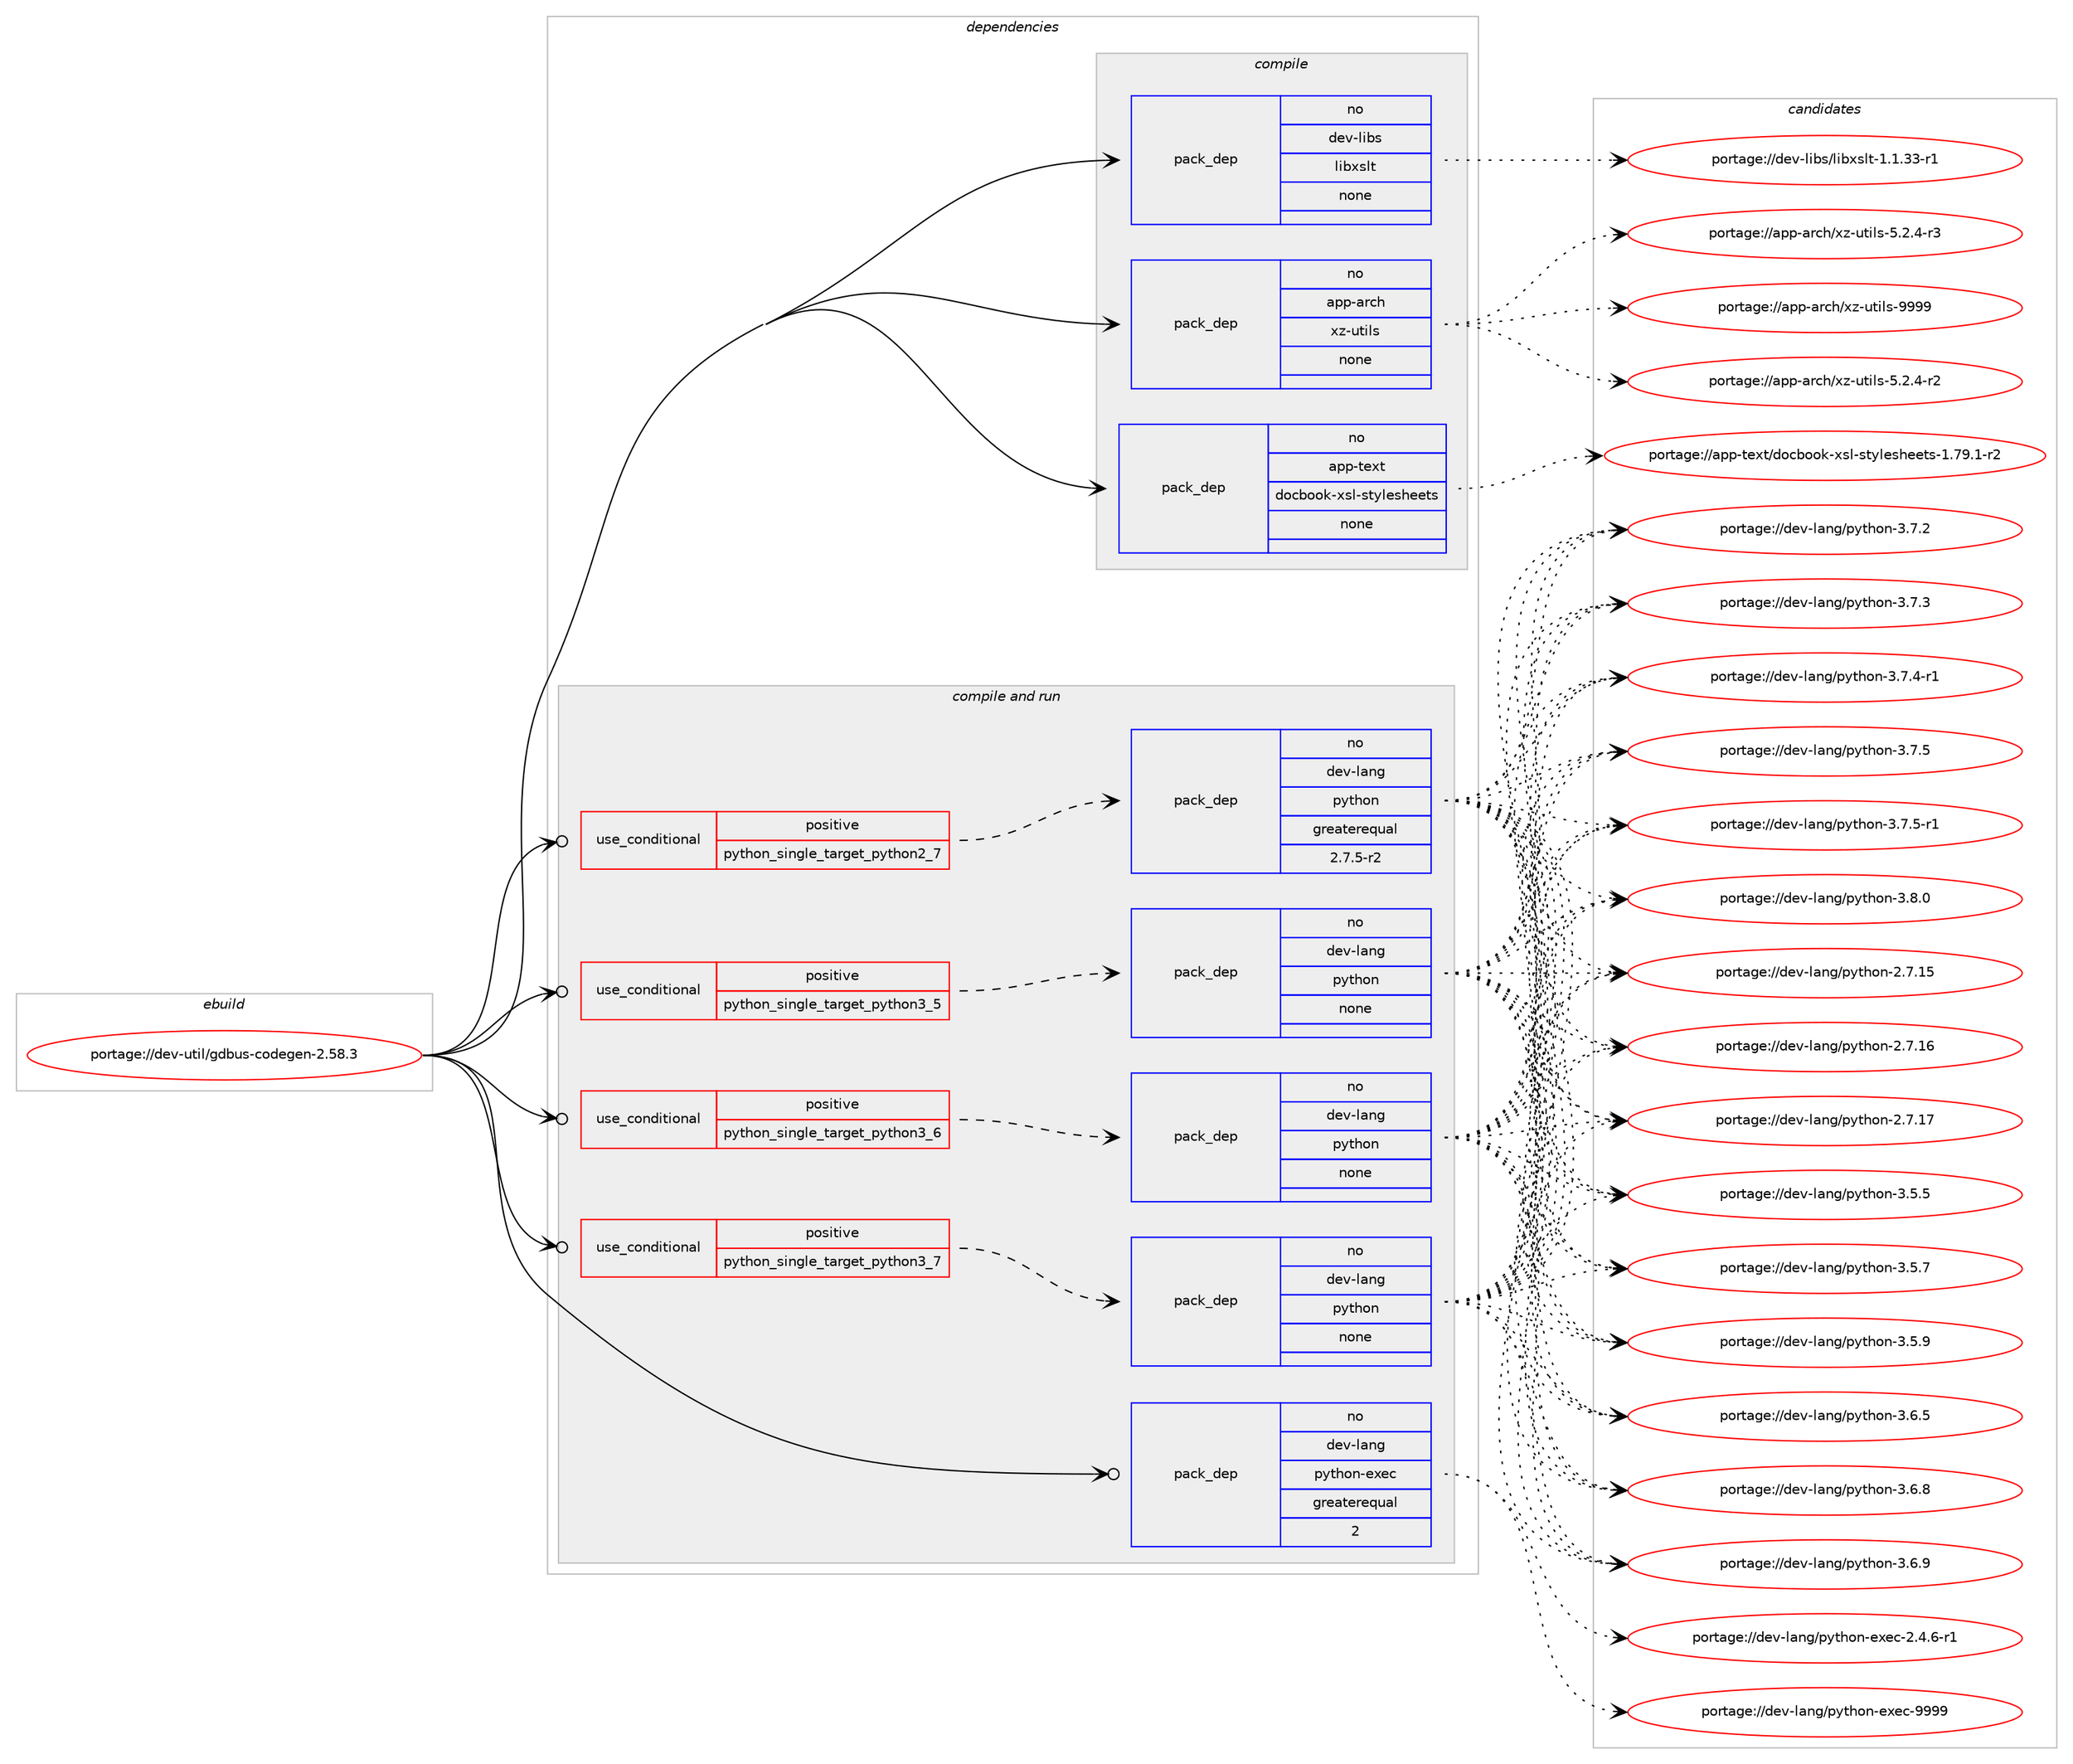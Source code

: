 digraph prolog {

# *************
# Graph options
# *************

newrank=true;
concentrate=true;
compound=true;
graph [rankdir=LR,fontname=Helvetica,fontsize=10,ranksep=1.5];#, ranksep=2.5, nodesep=0.2];
edge  [arrowhead=vee];
node  [fontname=Helvetica,fontsize=10];

# **********
# The ebuild
# **********

subgraph cluster_leftcol {
color=gray;
rank=same;
label=<<i>ebuild</i>>;
id [label="portage://dev-util/gdbus-codegen-2.58.3", color=red, width=4, href="../dev-util/gdbus-codegen-2.58.3.svg"];
}

# ****************
# The dependencies
# ****************

subgraph cluster_midcol {
color=gray;
label=<<i>dependencies</i>>;
subgraph cluster_compile {
fillcolor="#eeeeee";
style=filled;
label=<<i>compile</i>>;
subgraph pack187449 {
dependency262251 [label=<<TABLE BORDER="0" CELLBORDER="1" CELLSPACING="0" CELLPADDING="4" WIDTH="220"><TR><TD ROWSPAN="6" CELLPADDING="30">pack_dep</TD></TR><TR><TD WIDTH="110">no</TD></TR><TR><TD>app-arch</TD></TR><TR><TD>xz-utils</TD></TR><TR><TD>none</TD></TR><TR><TD></TD></TR></TABLE>>, shape=none, color=blue];
}
id:e -> dependency262251:w [weight=20,style="solid",arrowhead="vee"];
subgraph pack187450 {
dependency262252 [label=<<TABLE BORDER="0" CELLBORDER="1" CELLSPACING="0" CELLPADDING="4" WIDTH="220"><TR><TD ROWSPAN="6" CELLPADDING="30">pack_dep</TD></TR><TR><TD WIDTH="110">no</TD></TR><TR><TD>app-text</TD></TR><TR><TD>docbook-xsl-stylesheets</TD></TR><TR><TD>none</TD></TR><TR><TD></TD></TR></TABLE>>, shape=none, color=blue];
}
id:e -> dependency262252:w [weight=20,style="solid",arrowhead="vee"];
subgraph pack187451 {
dependency262253 [label=<<TABLE BORDER="0" CELLBORDER="1" CELLSPACING="0" CELLPADDING="4" WIDTH="220"><TR><TD ROWSPAN="6" CELLPADDING="30">pack_dep</TD></TR><TR><TD WIDTH="110">no</TD></TR><TR><TD>dev-libs</TD></TR><TR><TD>libxslt</TD></TR><TR><TD>none</TD></TR><TR><TD></TD></TR></TABLE>>, shape=none, color=blue];
}
id:e -> dependency262253:w [weight=20,style="solid",arrowhead="vee"];
}
subgraph cluster_compileandrun {
fillcolor="#eeeeee";
style=filled;
label=<<i>compile and run</i>>;
subgraph cond71154 {
dependency262254 [label=<<TABLE BORDER="0" CELLBORDER="1" CELLSPACING="0" CELLPADDING="4"><TR><TD ROWSPAN="3" CELLPADDING="10">use_conditional</TD></TR><TR><TD>positive</TD></TR><TR><TD>python_single_target_python2_7</TD></TR></TABLE>>, shape=none, color=red];
subgraph pack187452 {
dependency262255 [label=<<TABLE BORDER="0" CELLBORDER="1" CELLSPACING="0" CELLPADDING="4" WIDTH="220"><TR><TD ROWSPAN="6" CELLPADDING="30">pack_dep</TD></TR><TR><TD WIDTH="110">no</TD></TR><TR><TD>dev-lang</TD></TR><TR><TD>python</TD></TR><TR><TD>greaterequal</TD></TR><TR><TD>2.7.5-r2</TD></TR></TABLE>>, shape=none, color=blue];
}
dependency262254:e -> dependency262255:w [weight=20,style="dashed",arrowhead="vee"];
}
id:e -> dependency262254:w [weight=20,style="solid",arrowhead="odotvee"];
subgraph cond71155 {
dependency262256 [label=<<TABLE BORDER="0" CELLBORDER="1" CELLSPACING="0" CELLPADDING="4"><TR><TD ROWSPAN="3" CELLPADDING="10">use_conditional</TD></TR><TR><TD>positive</TD></TR><TR><TD>python_single_target_python3_5</TD></TR></TABLE>>, shape=none, color=red];
subgraph pack187453 {
dependency262257 [label=<<TABLE BORDER="0" CELLBORDER="1" CELLSPACING="0" CELLPADDING="4" WIDTH="220"><TR><TD ROWSPAN="6" CELLPADDING="30">pack_dep</TD></TR><TR><TD WIDTH="110">no</TD></TR><TR><TD>dev-lang</TD></TR><TR><TD>python</TD></TR><TR><TD>none</TD></TR><TR><TD></TD></TR></TABLE>>, shape=none, color=blue];
}
dependency262256:e -> dependency262257:w [weight=20,style="dashed",arrowhead="vee"];
}
id:e -> dependency262256:w [weight=20,style="solid",arrowhead="odotvee"];
subgraph cond71156 {
dependency262258 [label=<<TABLE BORDER="0" CELLBORDER="1" CELLSPACING="0" CELLPADDING="4"><TR><TD ROWSPAN="3" CELLPADDING="10">use_conditional</TD></TR><TR><TD>positive</TD></TR><TR><TD>python_single_target_python3_6</TD></TR></TABLE>>, shape=none, color=red];
subgraph pack187454 {
dependency262259 [label=<<TABLE BORDER="0" CELLBORDER="1" CELLSPACING="0" CELLPADDING="4" WIDTH="220"><TR><TD ROWSPAN="6" CELLPADDING="30">pack_dep</TD></TR><TR><TD WIDTH="110">no</TD></TR><TR><TD>dev-lang</TD></TR><TR><TD>python</TD></TR><TR><TD>none</TD></TR><TR><TD></TD></TR></TABLE>>, shape=none, color=blue];
}
dependency262258:e -> dependency262259:w [weight=20,style="dashed",arrowhead="vee"];
}
id:e -> dependency262258:w [weight=20,style="solid",arrowhead="odotvee"];
subgraph cond71157 {
dependency262260 [label=<<TABLE BORDER="0" CELLBORDER="1" CELLSPACING="0" CELLPADDING="4"><TR><TD ROWSPAN="3" CELLPADDING="10">use_conditional</TD></TR><TR><TD>positive</TD></TR><TR><TD>python_single_target_python3_7</TD></TR></TABLE>>, shape=none, color=red];
subgraph pack187455 {
dependency262261 [label=<<TABLE BORDER="0" CELLBORDER="1" CELLSPACING="0" CELLPADDING="4" WIDTH="220"><TR><TD ROWSPAN="6" CELLPADDING="30">pack_dep</TD></TR><TR><TD WIDTH="110">no</TD></TR><TR><TD>dev-lang</TD></TR><TR><TD>python</TD></TR><TR><TD>none</TD></TR><TR><TD></TD></TR></TABLE>>, shape=none, color=blue];
}
dependency262260:e -> dependency262261:w [weight=20,style="dashed",arrowhead="vee"];
}
id:e -> dependency262260:w [weight=20,style="solid",arrowhead="odotvee"];
subgraph pack187456 {
dependency262262 [label=<<TABLE BORDER="0" CELLBORDER="1" CELLSPACING="0" CELLPADDING="4" WIDTH="220"><TR><TD ROWSPAN="6" CELLPADDING="30">pack_dep</TD></TR><TR><TD WIDTH="110">no</TD></TR><TR><TD>dev-lang</TD></TR><TR><TD>python-exec</TD></TR><TR><TD>greaterequal</TD></TR><TR><TD>2</TD></TR></TABLE>>, shape=none, color=blue];
}
id:e -> dependency262262:w [weight=20,style="solid",arrowhead="odotvee"];
}
subgraph cluster_run {
fillcolor="#eeeeee";
style=filled;
label=<<i>run</i>>;
}
}

# **************
# The candidates
# **************

subgraph cluster_choices {
rank=same;
color=gray;
label=<<i>candidates</i>>;

subgraph choice187449 {
color=black;
nodesep=1;
choiceportage9711211245971149910447120122451171161051081154553465046524511450 [label="portage://app-arch/xz-utils-5.2.4-r2", color=red, width=4,href="../app-arch/xz-utils-5.2.4-r2.svg"];
choiceportage9711211245971149910447120122451171161051081154553465046524511451 [label="portage://app-arch/xz-utils-5.2.4-r3", color=red, width=4,href="../app-arch/xz-utils-5.2.4-r3.svg"];
choiceportage9711211245971149910447120122451171161051081154557575757 [label="portage://app-arch/xz-utils-9999", color=red, width=4,href="../app-arch/xz-utils-9999.svg"];
dependency262251:e -> choiceportage9711211245971149910447120122451171161051081154553465046524511450:w [style=dotted,weight="100"];
dependency262251:e -> choiceportage9711211245971149910447120122451171161051081154553465046524511451:w [style=dotted,weight="100"];
dependency262251:e -> choiceportage9711211245971149910447120122451171161051081154557575757:w [style=dotted,weight="100"];
}
subgraph choice187450 {
color=black;
nodesep=1;
choiceportage97112112451161011201164710011199981111111074512011510845115116121108101115104101101116115454946555746494511450 [label="portage://app-text/docbook-xsl-stylesheets-1.79.1-r2", color=red, width=4,href="../app-text/docbook-xsl-stylesheets-1.79.1-r2.svg"];
dependency262252:e -> choiceportage97112112451161011201164710011199981111111074512011510845115116121108101115104101101116115454946555746494511450:w [style=dotted,weight="100"];
}
subgraph choice187451 {
color=black;
nodesep=1;
choiceportage10010111845108105981154710810598120115108116454946494651514511449 [label="portage://dev-libs/libxslt-1.1.33-r1", color=red, width=4,href="../dev-libs/libxslt-1.1.33-r1.svg"];
dependency262253:e -> choiceportage10010111845108105981154710810598120115108116454946494651514511449:w [style=dotted,weight="100"];
}
subgraph choice187452 {
color=black;
nodesep=1;
choiceportage10010111845108971101034711212111610411111045504655464953 [label="portage://dev-lang/python-2.7.15", color=red, width=4,href="../dev-lang/python-2.7.15.svg"];
choiceportage10010111845108971101034711212111610411111045504655464954 [label="portage://dev-lang/python-2.7.16", color=red, width=4,href="../dev-lang/python-2.7.16.svg"];
choiceportage10010111845108971101034711212111610411111045504655464955 [label="portage://dev-lang/python-2.7.17", color=red, width=4,href="../dev-lang/python-2.7.17.svg"];
choiceportage100101118451089711010347112121116104111110455146534653 [label="portage://dev-lang/python-3.5.5", color=red, width=4,href="../dev-lang/python-3.5.5.svg"];
choiceportage100101118451089711010347112121116104111110455146534655 [label="portage://dev-lang/python-3.5.7", color=red, width=4,href="../dev-lang/python-3.5.7.svg"];
choiceportage100101118451089711010347112121116104111110455146534657 [label="portage://dev-lang/python-3.5.9", color=red, width=4,href="../dev-lang/python-3.5.9.svg"];
choiceportage100101118451089711010347112121116104111110455146544653 [label="portage://dev-lang/python-3.6.5", color=red, width=4,href="../dev-lang/python-3.6.5.svg"];
choiceportage100101118451089711010347112121116104111110455146544656 [label="portage://dev-lang/python-3.6.8", color=red, width=4,href="../dev-lang/python-3.6.8.svg"];
choiceportage100101118451089711010347112121116104111110455146544657 [label="portage://dev-lang/python-3.6.9", color=red, width=4,href="../dev-lang/python-3.6.9.svg"];
choiceportage100101118451089711010347112121116104111110455146554650 [label="portage://dev-lang/python-3.7.2", color=red, width=4,href="../dev-lang/python-3.7.2.svg"];
choiceportage100101118451089711010347112121116104111110455146554651 [label="portage://dev-lang/python-3.7.3", color=red, width=4,href="../dev-lang/python-3.7.3.svg"];
choiceportage1001011184510897110103471121211161041111104551465546524511449 [label="portage://dev-lang/python-3.7.4-r1", color=red, width=4,href="../dev-lang/python-3.7.4-r1.svg"];
choiceportage100101118451089711010347112121116104111110455146554653 [label="portage://dev-lang/python-3.7.5", color=red, width=4,href="../dev-lang/python-3.7.5.svg"];
choiceportage1001011184510897110103471121211161041111104551465546534511449 [label="portage://dev-lang/python-3.7.5-r1", color=red, width=4,href="../dev-lang/python-3.7.5-r1.svg"];
choiceportage100101118451089711010347112121116104111110455146564648 [label="portage://dev-lang/python-3.8.0", color=red, width=4,href="../dev-lang/python-3.8.0.svg"];
dependency262255:e -> choiceportage10010111845108971101034711212111610411111045504655464953:w [style=dotted,weight="100"];
dependency262255:e -> choiceportage10010111845108971101034711212111610411111045504655464954:w [style=dotted,weight="100"];
dependency262255:e -> choiceportage10010111845108971101034711212111610411111045504655464955:w [style=dotted,weight="100"];
dependency262255:e -> choiceportage100101118451089711010347112121116104111110455146534653:w [style=dotted,weight="100"];
dependency262255:e -> choiceportage100101118451089711010347112121116104111110455146534655:w [style=dotted,weight="100"];
dependency262255:e -> choiceportage100101118451089711010347112121116104111110455146534657:w [style=dotted,weight="100"];
dependency262255:e -> choiceportage100101118451089711010347112121116104111110455146544653:w [style=dotted,weight="100"];
dependency262255:e -> choiceportage100101118451089711010347112121116104111110455146544656:w [style=dotted,weight="100"];
dependency262255:e -> choiceportage100101118451089711010347112121116104111110455146544657:w [style=dotted,weight="100"];
dependency262255:e -> choiceportage100101118451089711010347112121116104111110455146554650:w [style=dotted,weight="100"];
dependency262255:e -> choiceportage100101118451089711010347112121116104111110455146554651:w [style=dotted,weight="100"];
dependency262255:e -> choiceportage1001011184510897110103471121211161041111104551465546524511449:w [style=dotted,weight="100"];
dependency262255:e -> choiceportage100101118451089711010347112121116104111110455146554653:w [style=dotted,weight="100"];
dependency262255:e -> choiceportage1001011184510897110103471121211161041111104551465546534511449:w [style=dotted,weight="100"];
dependency262255:e -> choiceportage100101118451089711010347112121116104111110455146564648:w [style=dotted,weight="100"];
}
subgraph choice187453 {
color=black;
nodesep=1;
choiceportage10010111845108971101034711212111610411111045504655464953 [label="portage://dev-lang/python-2.7.15", color=red, width=4,href="../dev-lang/python-2.7.15.svg"];
choiceportage10010111845108971101034711212111610411111045504655464954 [label="portage://dev-lang/python-2.7.16", color=red, width=4,href="../dev-lang/python-2.7.16.svg"];
choiceportage10010111845108971101034711212111610411111045504655464955 [label="portage://dev-lang/python-2.7.17", color=red, width=4,href="../dev-lang/python-2.7.17.svg"];
choiceportage100101118451089711010347112121116104111110455146534653 [label="portage://dev-lang/python-3.5.5", color=red, width=4,href="../dev-lang/python-3.5.5.svg"];
choiceportage100101118451089711010347112121116104111110455146534655 [label="portage://dev-lang/python-3.5.7", color=red, width=4,href="../dev-lang/python-3.5.7.svg"];
choiceportage100101118451089711010347112121116104111110455146534657 [label="portage://dev-lang/python-3.5.9", color=red, width=4,href="../dev-lang/python-3.5.9.svg"];
choiceportage100101118451089711010347112121116104111110455146544653 [label="portage://dev-lang/python-3.6.5", color=red, width=4,href="../dev-lang/python-3.6.5.svg"];
choiceportage100101118451089711010347112121116104111110455146544656 [label="portage://dev-lang/python-3.6.8", color=red, width=4,href="../dev-lang/python-3.6.8.svg"];
choiceportage100101118451089711010347112121116104111110455146544657 [label="portage://dev-lang/python-3.6.9", color=red, width=4,href="../dev-lang/python-3.6.9.svg"];
choiceportage100101118451089711010347112121116104111110455146554650 [label="portage://dev-lang/python-3.7.2", color=red, width=4,href="../dev-lang/python-3.7.2.svg"];
choiceportage100101118451089711010347112121116104111110455146554651 [label="portage://dev-lang/python-3.7.3", color=red, width=4,href="../dev-lang/python-3.7.3.svg"];
choiceportage1001011184510897110103471121211161041111104551465546524511449 [label="portage://dev-lang/python-3.7.4-r1", color=red, width=4,href="../dev-lang/python-3.7.4-r1.svg"];
choiceportage100101118451089711010347112121116104111110455146554653 [label="portage://dev-lang/python-3.7.5", color=red, width=4,href="../dev-lang/python-3.7.5.svg"];
choiceportage1001011184510897110103471121211161041111104551465546534511449 [label="portage://dev-lang/python-3.7.5-r1", color=red, width=4,href="../dev-lang/python-3.7.5-r1.svg"];
choiceportage100101118451089711010347112121116104111110455146564648 [label="portage://dev-lang/python-3.8.0", color=red, width=4,href="../dev-lang/python-3.8.0.svg"];
dependency262257:e -> choiceportage10010111845108971101034711212111610411111045504655464953:w [style=dotted,weight="100"];
dependency262257:e -> choiceportage10010111845108971101034711212111610411111045504655464954:w [style=dotted,weight="100"];
dependency262257:e -> choiceportage10010111845108971101034711212111610411111045504655464955:w [style=dotted,weight="100"];
dependency262257:e -> choiceportage100101118451089711010347112121116104111110455146534653:w [style=dotted,weight="100"];
dependency262257:e -> choiceportage100101118451089711010347112121116104111110455146534655:w [style=dotted,weight="100"];
dependency262257:e -> choiceportage100101118451089711010347112121116104111110455146534657:w [style=dotted,weight="100"];
dependency262257:e -> choiceportage100101118451089711010347112121116104111110455146544653:w [style=dotted,weight="100"];
dependency262257:e -> choiceportage100101118451089711010347112121116104111110455146544656:w [style=dotted,weight="100"];
dependency262257:e -> choiceportage100101118451089711010347112121116104111110455146544657:w [style=dotted,weight="100"];
dependency262257:e -> choiceportage100101118451089711010347112121116104111110455146554650:w [style=dotted,weight="100"];
dependency262257:e -> choiceportage100101118451089711010347112121116104111110455146554651:w [style=dotted,weight="100"];
dependency262257:e -> choiceportage1001011184510897110103471121211161041111104551465546524511449:w [style=dotted,weight="100"];
dependency262257:e -> choiceportage100101118451089711010347112121116104111110455146554653:w [style=dotted,weight="100"];
dependency262257:e -> choiceportage1001011184510897110103471121211161041111104551465546534511449:w [style=dotted,weight="100"];
dependency262257:e -> choiceportage100101118451089711010347112121116104111110455146564648:w [style=dotted,weight="100"];
}
subgraph choice187454 {
color=black;
nodesep=1;
choiceportage10010111845108971101034711212111610411111045504655464953 [label="portage://dev-lang/python-2.7.15", color=red, width=4,href="../dev-lang/python-2.7.15.svg"];
choiceportage10010111845108971101034711212111610411111045504655464954 [label="portage://dev-lang/python-2.7.16", color=red, width=4,href="../dev-lang/python-2.7.16.svg"];
choiceportage10010111845108971101034711212111610411111045504655464955 [label="portage://dev-lang/python-2.7.17", color=red, width=4,href="../dev-lang/python-2.7.17.svg"];
choiceportage100101118451089711010347112121116104111110455146534653 [label="portage://dev-lang/python-3.5.5", color=red, width=4,href="../dev-lang/python-3.5.5.svg"];
choiceportage100101118451089711010347112121116104111110455146534655 [label="portage://dev-lang/python-3.5.7", color=red, width=4,href="../dev-lang/python-3.5.7.svg"];
choiceportage100101118451089711010347112121116104111110455146534657 [label="portage://dev-lang/python-3.5.9", color=red, width=4,href="../dev-lang/python-3.5.9.svg"];
choiceportage100101118451089711010347112121116104111110455146544653 [label="portage://dev-lang/python-3.6.5", color=red, width=4,href="../dev-lang/python-3.6.5.svg"];
choiceportage100101118451089711010347112121116104111110455146544656 [label="portage://dev-lang/python-3.6.8", color=red, width=4,href="../dev-lang/python-3.6.8.svg"];
choiceportage100101118451089711010347112121116104111110455146544657 [label="portage://dev-lang/python-3.6.9", color=red, width=4,href="../dev-lang/python-3.6.9.svg"];
choiceportage100101118451089711010347112121116104111110455146554650 [label="portage://dev-lang/python-3.7.2", color=red, width=4,href="../dev-lang/python-3.7.2.svg"];
choiceportage100101118451089711010347112121116104111110455146554651 [label="portage://dev-lang/python-3.7.3", color=red, width=4,href="../dev-lang/python-3.7.3.svg"];
choiceportage1001011184510897110103471121211161041111104551465546524511449 [label="portage://dev-lang/python-3.7.4-r1", color=red, width=4,href="../dev-lang/python-3.7.4-r1.svg"];
choiceportage100101118451089711010347112121116104111110455146554653 [label="portage://dev-lang/python-3.7.5", color=red, width=4,href="../dev-lang/python-3.7.5.svg"];
choiceportage1001011184510897110103471121211161041111104551465546534511449 [label="portage://dev-lang/python-3.7.5-r1", color=red, width=4,href="../dev-lang/python-3.7.5-r1.svg"];
choiceportage100101118451089711010347112121116104111110455146564648 [label="portage://dev-lang/python-3.8.0", color=red, width=4,href="../dev-lang/python-3.8.0.svg"];
dependency262259:e -> choiceportage10010111845108971101034711212111610411111045504655464953:w [style=dotted,weight="100"];
dependency262259:e -> choiceportage10010111845108971101034711212111610411111045504655464954:w [style=dotted,weight="100"];
dependency262259:e -> choiceportage10010111845108971101034711212111610411111045504655464955:w [style=dotted,weight="100"];
dependency262259:e -> choiceportage100101118451089711010347112121116104111110455146534653:w [style=dotted,weight="100"];
dependency262259:e -> choiceportage100101118451089711010347112121116104111110455146534655:w [style=dotted,weight="100"];
dependency262259:e -> choiceportage100101118451089711010347112121116104111110455146534657:w [style=dotted,weight="100"];
dependency262259:e -> choiceportage100101118451089711010347112121116104111110455146544653:w [style=dotted,weight="100"];
dependency262259:e -> choiceportage100101118451089711010347112121116104111110455146544656:w [style=dotted,weight="100"];
dependency262259:e -> choiceportage100101118451089711010347112121116104111110455146544657:w [style=dotted,weight="100"];
dependency262259:e -> choiceportage100101118451089711010347112121116104111110455146554650:w [style=dotted,weight="100"];
dependency262259:e -> choiceportage100101118451089711010347112121116104111110455146554651:w [style=dotted,weight="100"];
dependency262259:e -> choiceportage1001011184510897110103471121211161041111104551465546524511449:w [style=dotted,weight="100"];
dependency262259:e -> choiceportage100101118451089711010347112121116104111110455146554653:w [style=dotted,weight="100"];
dependency262259:e -> choiceportage1001011184510897110103471121211161041111104551465546534511449:w [style=dotted,weight="100"];
dependency262259:e -> choiceportage100101118451089711010347112121116104111110455146564648:w [style=dotted,weight="100"];
}
subgraph choice187455 {
color=black;
nodesep=1;
choiceportage10010111845108971101034711212111610411111045504655464953 [label="portage://dev-lang/python-2.7.15", color=red, width=4,href="../dev-lang/python-2.7.15.svg"];
choiceportage10010111845108971101034711212111610411111045504655464954 [label="portage://dev-lang/python-2.7.16", color=red, width=4,href="../dev-lang/python-2.7.16.svg"];
choiceportage10010111845108971101034711212111610411111045504655464955 [label="portage://dev-lang/python-2.7.17", color=red, width=4,href="../dev-lang/python-2.7.17.svg"];
choiceportage100101118451089711010347112121116104111110455146534653 [label="portage://dev-lang/python-3.5.5", color=red, width=4,href="../dev-lang/python-3.5.5.svg"];
choiceportage100101118451089711010347112121116104111110455146534655 [label="portage://dev-lang/python-3.5.7", color=red, width=4,href="../dev-lang/python-3.5.7.svg"];
choiceportage100101118451089711010347112121116104111110455146534657 [label="portage://dev-lang/python-3.5.9", color=red, width=4,href="../dev-lang/python-3.5.9.svg"];
choiceportage100101118451089711010347112121116104111110455146544653 [label="portage://dev-lang/python-3.6.5", color=red, width=4,href="../dev-lang/python-3.6.5.svg"];
choiceportage100101118451089711010347112121116104111110455146544656 [label="portage://dev-lang/python-3.6.8", color=red, width=4,href="../dev-lang/python-3.6.8.svg"];
choiceportage100101118451089711010347112121116104111110455146544657 [label="portage://dev-lang/python-3.6.9", color=red, width=4,href="../dev-lang/python-3.6.9.svg"];
choiceportage100101118451089711010347112121116104111110455146554650 [label="portage://dev-lang/python-3.7.2", color=red, width=4,href="../dev-lang/python-3.7.2.svg"];
choiceportage100101118451089711010347112121116104111110455146554651 [label="portage://dev-lang/python-3.7.3", color=red, width=4,href="../dev-lang/python-3.7.3.svg"];
choiceportage1001011184510897110103471121211161041111104551465546524511449 [label="portage://dev-lang/python-3.7.4-r1", color=red, width=4,href="../dev-lang/python-3.7.4-r1.svg"];
choiceportage100101118451089711010347112121116104111110455146554653 [label="portage://dev-lang/python-3.7.5", color=red, width=4,href="../dev-lang/python-3.7.5.svg"];
choiceportage1001011184510897110103471121211161041111104551465546534511449 [label="portage://dev-lang/python-3.7.5-r1", color=red, width=4,href="../dev-lang/python-3.7.5-r1.svg"];
choiceportage100101118451089711010347112121116104111110455146564648 [label="portage://dev-lang/python-3.8.0", color=red, width=4,href="../dev-lang/python-3.8.0.svg"];
dependency262261:e -> choiceportage10010111845108971101034711212111610411111045504655464953:w [style=dotted,weight="100"];
dependency262261:e -> choiceportage10010111845108971101034711212111610411111045504655464954:w [style=dotted,weight="100"];
dependency262261:e -> choiceportage10010111845108971101034711212111610411111045504655464955:w [style=dotted,weight="100"];
dependency262261:e -> choiceportage100101118451089711010347112121116104111110455146534653:w [style=dotted,weight="100"];
dependency262261:e -> choiceportage100101118451089711010347112121116104111110455146534655:w [style=dotted,weight="100"];
dependency262261:e -> choiceportage100101118451089711010347112121116104111110455146534657:w [style=dotted,weight="100"];
dependency262261:e -> choiceportage100101118451089711010347112121116104111110455146544653:w [style=dotted,weight="100"];
dependency262261:e -> choiceportage100101118451089711010347112121116104111110455146544656:w [style=dotted,weight="100"];
dependency262261:e -> choiceportage100101118451089711010347112121116104111110455146544657:w [style=dotted,weight="100"];
dependency262261:e -> choiceportage100101118451089711010347112121116104111110455146554650:w [style=dotted,weight="100"];
dependency262261:e -> choiceportage100101118451089711010347112121116104111110455146554651:w [style=dotted,weight="100"];
dependency262261:e -> choiceportage1001011184510897110103471121211161041111104551465546524511449:w [style=dotted,weight="100"];
dependency262261:e -> choiceportage100101118451089711010347112121116104111110455146554653:w [style=dotted,weight="100"];
dependency262261:e -> choiceportage1001011184510897110103471121211161041111104551465546534511449:w [style=dotted,weight="100"];
dependency262261:e -> choiceportage100101118451089711010347112121116104111110455146564648:w [style=dotted,weight="100"];
}
subgraph choice187456 {
color=black;
nodesep=1;
choiceportage10010111845108971101034711212111610411111045101120101994550465246544511449 [label="portage://dev-lang/python-exec-2.4.6-r1", color=red, width=4,href="../dev-lang/python-exec-2.4.6-r1.svg"];
choiceportage10010111845108971101034711212111610411111045101120101994557575757 [label="portage://dev-lang/python-exec-9999", color=red, width=4,href="../dev-lang/python-exec-9999.svg"];
dependency262262:e -> choiceportage10010111845108971101034711212111610411111045101120101994550465246544511449:w [style=dotted,weight="100"];
dependency262262:e -> choiceportage10010111845108971101034711212111610411111045101120101994557575757:w [style=dotted,weight="100"];
}
}

}
